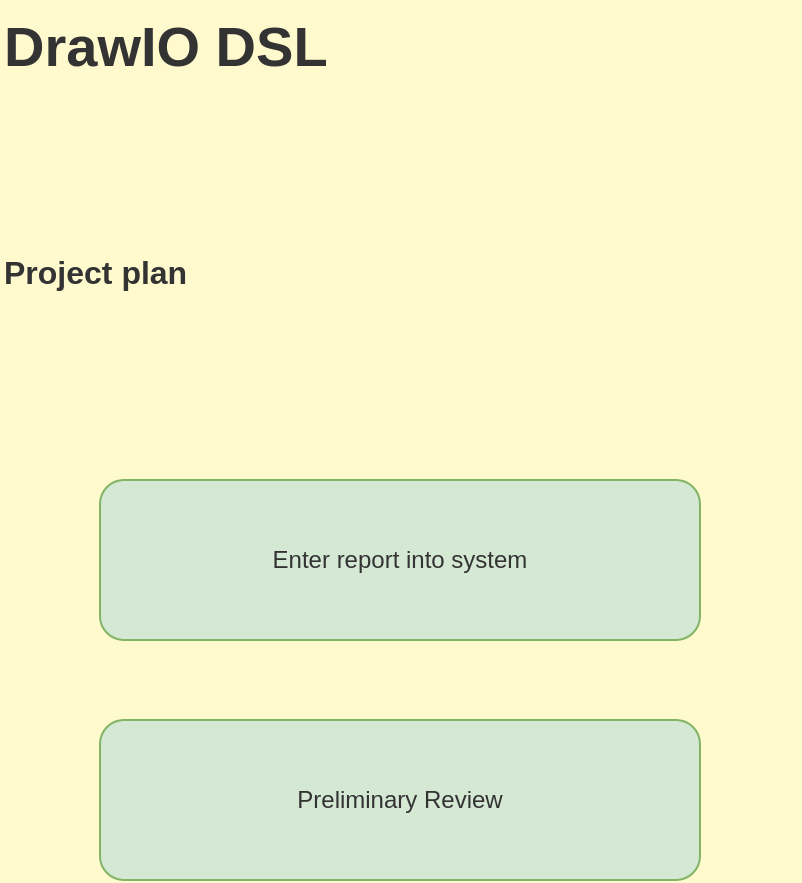 <mxfile>
  <diagram id="tfq" name="To Do">
    <mxGraphModel dx="0" dy="0" background="#FFFACD" grid="0" gridSize="10" guides="1" tooltips="1" connect="1" arrows="1" fold="1" page="1" pageScale="1" pageWidth="1169" pageHeight="827" math="0" shadow="0">
      <root>
        <mxCell id="tfq-A"/>
        <mxCell id="tfq-B" parent="tfq-A"/>
        <mxCell id="tfq-2" value="DrawIO DSL" style="text;fontSize=28;fontColor=#ffffff;fontStyle=1;fillColor=none;whiteSpace=wrap;html=1;rounded=1;fontColor=#333333" vertex="1" parent="tfq-B">
          <mxGeometry x="0" y="20" width="400" height="80" as="geometry"/>
        </mxCell>
        <mxCell id="tfq-3" value="Project plan" style="text;fontSize=16;fontColor=#ffffff;fontStyle=1;fillColor=none;whiteSpace=wrap;html=1;rounded=1;fontColor=#333333" vertex="1" parent="tfq-B">
          <mxGeometry x="0" y="140" width="400" height="80" as="geometry"/>
        </mxCell>
        <mxCell id="tfq-4" value="Enter report into system" style="whiteSpace=wrap;html=1;rounded=1;fillColor=#d5e8d4;strokeColor=#82b366;fontColor=#333333" vertex="1" parent="tfq-B">
          <mxGeometry x="50" y="260" width="300" height="80" as="geometry"/>
        </mxCell>
        <mxCell id="tfq-5" value="Preliminary Review" style="whiteSpace=wrap;html=1;rounded=1;fillColor=#d5e8d4;strokeColor=#82b366;fontColor=#333333" vertex="1" parent="tfq-B">
          <mxGeometry x="50" y="380" width="300" height="80" as="geometry"/>
        </mxCell>
      </root>
    </mxGraphModel>
  </diagram>
</mxfile>
